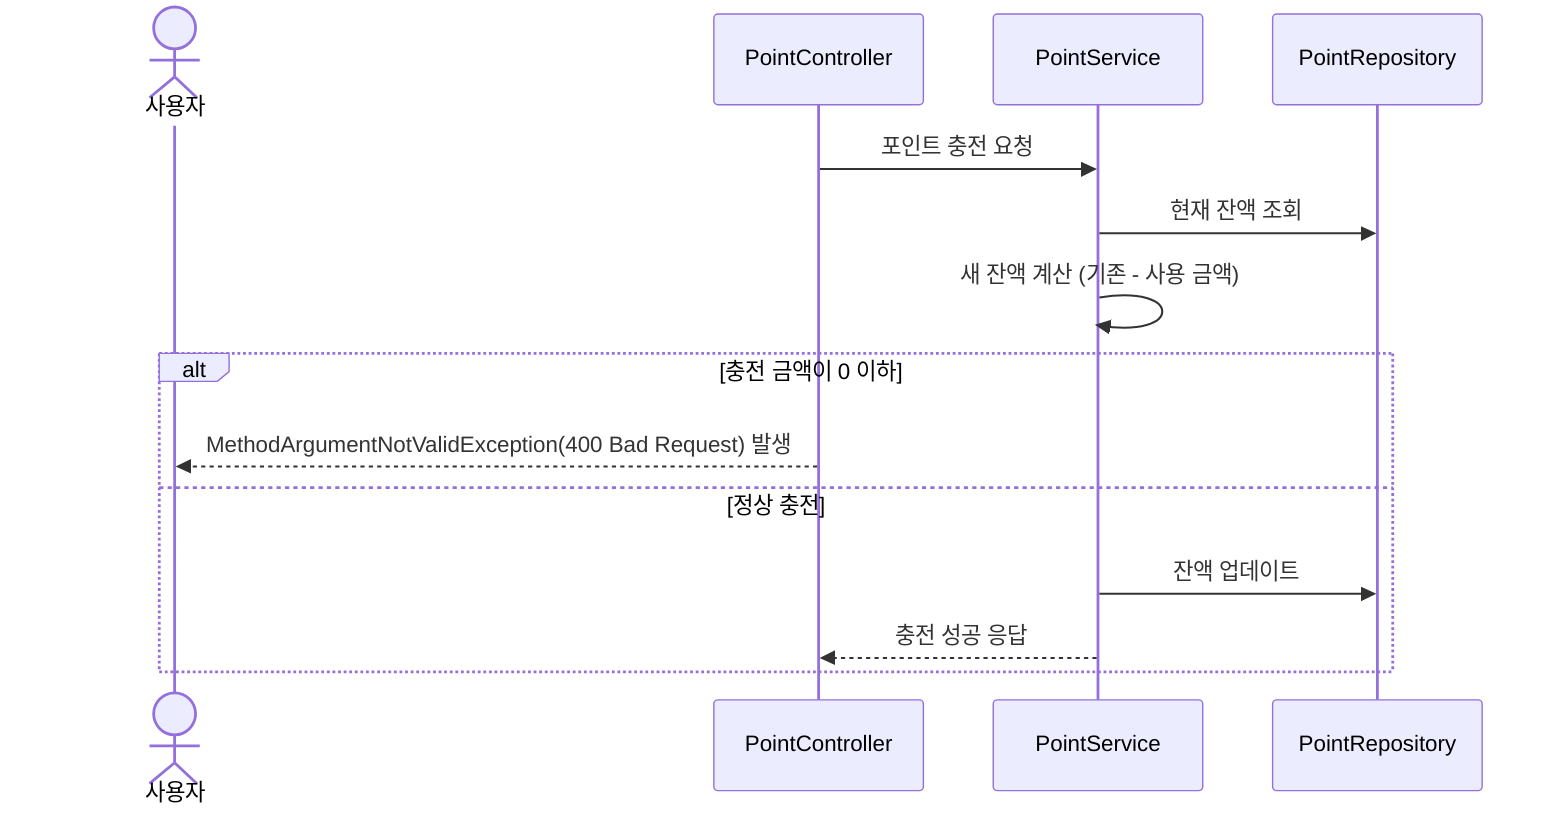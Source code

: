 sequenceDiagram
    actor 사용자
    participant PointController
    participant PointService
    participant PointRepository

    PointController->>PointService: 포인트 충전 요청

    PointService->>PointRepository: 현재 잔액 조회
    PointService->>PointService: 새 잔액 계산 (기존 - 사용 금액)

    alt 충전 금액이 0 이하
        PointController-->>사용자: MethodArgumentNotValidException(400 Bad Request) 발생
    else 정상 충전
        PointService->>PointRepository: 잔액 업데이트
        PointService-->>PointController: 충전 성공 응답
    end